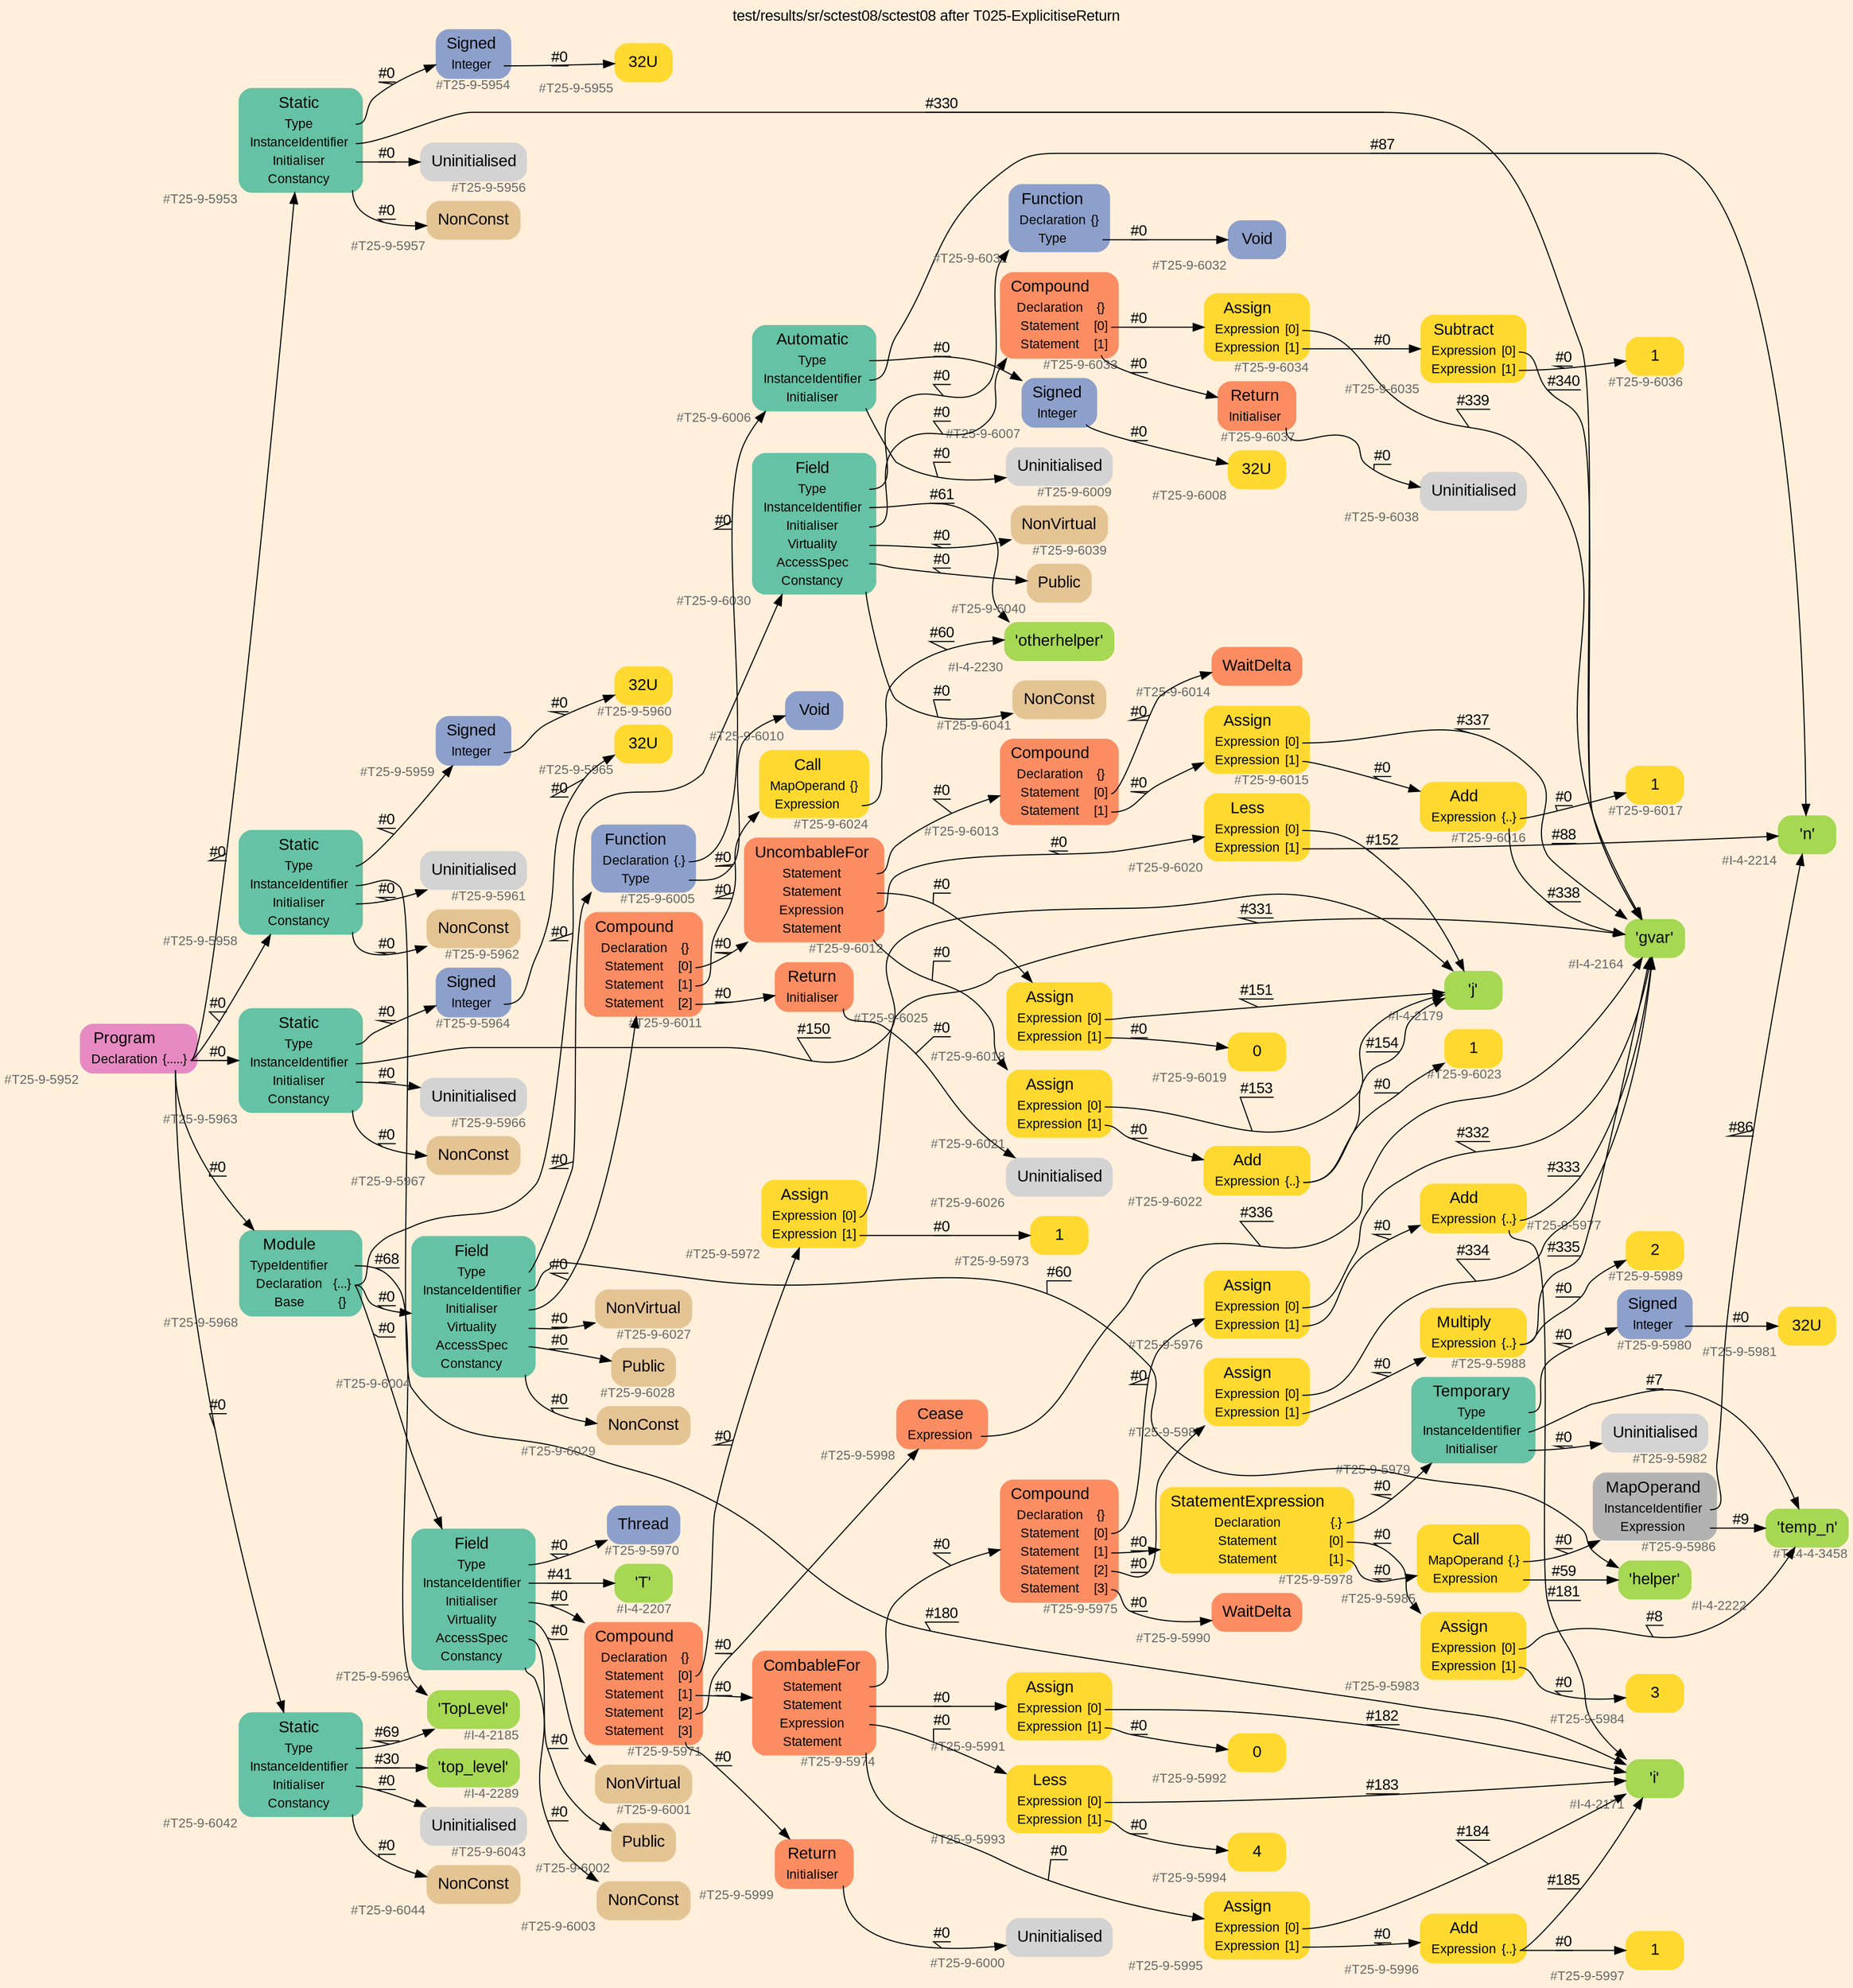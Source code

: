 digraph "test/results/sr/sctest08/sctest08 after T025-ExplicitiseReturn" {
label = "test/results/sr/sctest08/sctest08 after T025-ExplicitiseReturn"
labelloc = t
graph [
    rankdir = "LR"
    ranksep = 0.3
    bgcolor = antiquewhite1
    color = black
    fontcolor = black
    fontname = "Arial"
];
node [
    fontname = "Arial"
];
edge [
    fontname = "Arial"
];

// -------------------- node figure --------------------
// -------- block #T25-9-5952 ----------
"#T25-9-5952" [
    fillcolor = "/set28/4"
    xlabel = "#T25-9-5952"
    fontsize = "12"
    fontcolor = grey40
    shape = "plaintext"
    label = <<TABLE BORDER="0" CELLBORDER="0" CELLSPACING="0">
     <TR><TD><FONT COLOR="black" POINT-SIZE="15">Program</FONT></TD></TR>
     <TR><TD><FONT COLOR="black" POINT-SIZE="12">Declaration</FONT></TD><TD PORT="port0"><FONT COLOR="black" POINT-SIZE="12">{.....}</FONT></TD></TR>
    </TABLE>>
    style = "rounded,filled"
];

// -------- block #T25-9-5953 ----------
"#T25-9-5953" [
    fillcolor = "/set28/1"
    xlabel = "#T25-9-5953"
    fontsize = "12"
    fontcolor = grey40
    shape = "plaintext"
    label = <<TABLE BORDER="0" CELLBORDER="0" CELLSPACING="0">
     <TR><TD><FONT COLOR="black" POINT-SIZE="15">Static</FONT></TD></TR>
     <TR><TD><FONT COLOR="black" POINT-SIZE="12">Type</FONT></TD><TD PORT="port0"></TD></TR>
     <TR><TD><FONT COLOR="black" POINT-SIZE="12">InstanceIdentifier</FONT></TD><TD PORT="port1"></TD></TR>
     <TR><TD><FONT COLOR="black" POINT-SIZE="12">Initialiser</FONT></TD><TD PORT="port2"></TD></TR>
     <TR><TD><FONT COLOR="black" POINT-SIZE="12">Constancy</FONT></TD><TD PORT="port3"></TD></TR>
    </TABLE>>
    style = "rounded,filled"
];

// -------- block #T25-9-5954 ----------
"#T25-9-5954" [
    fillcolor = "/set28/3"
    xlabel = "#T25-9-5954"
    fontsize = "12"
    fontcolor = grey40
    shape = "plaintext"
    label = <<TABLE BORDER="0" CELLBORDER="0" CELLSPACING="0">
     <TR><TD><FONT COLOR="black" POINT-SIZE="15">Signed</FONT></TD></TR>
     <TR><TD><FONT COLOR="black" POINT-SIZE="12">Integer</FONT></TD><TD PORT="port0"></TD></TR>
    </TABLE>>
    style = "rounded,filled"
];

// -------- block #T25-9-5955 ----------
"#T25-9-5955" [
    fillcolor = "/set28/6"
    xlabel = "#T25-9-5955"
    fontsize = "12"
    fontcolor = grey40
    shape = "plaintext"
    label = <<TABLE BORDER="0" CELLBORDER="0" CELLSPACING="0">
     <TR><TD><FONT COLOR="black" POINT-SIZE="15">32U</FONT></TD></TR>
    </TABLE>>
    style = "rounded,filled"
];

// -------- block #I-4-2164 ----------
"#I-4-2164" [
    fillcolor = "/set28/5"
    xlabel = "#I-4-2164"
    fontsize = "12"
    fontcolor = grey40
    shape = "plaintext"
    label = <<TABLE BORDER="0" CELLBORDER="0" CELLSPACING="0">
     <TR><TD><FONT COLOR="black" POINT-SIZE="15">'gvar'</FONT></TD></TR>
    </TABLE>>
    style = "rounded,filled"
];

// -------- block #T25-9-5956 ----------
"#T25-9-5956" [
    xlabel = "#T25-9-5956"
    fontsize = "12"
    fontcolor = grey40
    shape = "plaintext"
    label = <<TABLE BORDER="0" CELLBORDER="0" CELLSPACING="0">
     <TR><TD><FONT COLOR="black" POINT-SIZE="15">Uninitialised</FONT></TD></TR>
    </TABLE>>
    style = "rounded,filled"
];

// -------- block #T25-9-5957 ----------
"#T25-9-5957" [
    fillcolor = "/set28/7"
    xlabel = "#T25-9-5957"
    fontsize = "12"
    fontcolor = grey40
    shape = "plaintext"
    label = <<TABLE BORDER="0" CELLBORDER="0" CELLSPACING="0">
     <TR><TD><FONT COLOR="black" POINT-SIZE="15">NonConst</FONT></TD></TR>
    </TABLE>>
    style = "rounded,filled"
];

// -------- block #T25-9-5958 ----------
"#T25-9-5958" [
    fillcolor = "/set28/1"
    xlabel = "#T25-9-5958"
    fontsize = "12"
    fontcolor = grey40
    shape = "plaintext"
    label = <<TABLE BORDER="0" CELLBORDER="0" CELLSPACING="0">
     <TR><TD><FONT COLOR="black" POINT-SIZE="15">Static</FONT></TD></TR>
     <TR><TD><FONT COLOR="black" POINT-SIZE="12">Type</FONT></TD><TD PORT="port0"></TD></TR>
     <TR><TD><FONT COLOR="black" POINT-SIZE="12">InstanceIdentifier</FONT></TD><TD PORT="port1"></TD></TR>
     <TR><TD><FONT COLOR="black" POINT-SIZE="12">Initialiser</FONT></TD><TD PORT="port2"></TD></TR>
     <TR><TD><FONT COLOR="black" POINT-SIZE="12">Constancy</FONT></TD><TD PORT="port3"></TD></TR>
    </TABLE>>
    style = "rounded,filled"
];

// -------- block #T25-9-5959 ----------
"#T25-9-5959" [
    fillcolor = "/set28/3"
    xlabel = "#T25-9-5959"
    fontsize = "12"
    fontcolor = grey40
    shape = "plaintext"
    label = <<TABLE BORDER="0" CELLBORDER="0" CELLSPACING="0">
     <TR><TD><FONT COLOR="black" POINT-SIZE="15">Signed</FONT></TD></TR>
     <TR><TD><FONT COLOR="black" POINT-SIZE="12">Integer</FONT></TD><TD PORT="port0"></TD></TR>
    </TABLE>>
    style = "rounded,filled"
];

// -------- block #T25-9-5960 ----------
"#T25-9-5960" [
    fillcolor = "/set28/6"
    xlabel = "#T25-9-5960"
    fontsize = "12"
    fontcolor = grey40
    shape = "plaintext"
    label = <<TABLE BORDER="0" CELLBORDER="0" CELLSPACING="0">
     <TR><TD><FONT COLOR="black" POINT-SIZE="15">32U</FONT></TD></TR>
    </TABLE>>
    style = "rounded,filled"
];

// -------- block #I-4-2171 ----------
"#I-4-2171" [
    fillcolor = "/set28/5"
    xlabel = "#I-4-2171"
    fontsize = "12"
    fontcolor = grey40
    shape = "plaintext"
    label = <<TABLE BORDER="0" CELLBORDER="0" CELLSPACING="0">
     <TR><TD><FONT COLOR="black" POINT-SIZE="15">'i'</FONT></TD></TR>
    </TABLE>>
    style = "rounded,filled"
];

// -------- block #T25-9-5961 ----------
"#T25-9-5961" [
    xlabel = "#T25-9-5961"
    fontsize = "12"
    fontcolor = grey40
    shape = "plaintext"
    label = <<TABLE BORDER="0" CELLBORDER="0" CELLSPACING="0">
     <TR><TD><FONT COLOR="black" POINT-SIZE="15">Uninitialised</FONT></TD></TR>
    </TABLE>>
    style = "rounded,filled"
];

// -------- block #T25-9-5962 ----------
"#T25-9-5962" [
    fillcolor = "/set28/7"
    xlabel = "#T25-9-5962"
    fontsize = "12"
    fontcolor = grey40
    shape = "plaintext"
    label = <<TABLE BORDER="0" CELLBORDER="0" CELLSPACING="0">
     <TR><TD><FONT COLOR="black" POINT-SIZE="15">NonConst</FONT></TD></TR>
    </TABLE>>
    style = "rounded,filled"
];

// -------- block #T25-9-5963 ----------
"#T25-9-5963" [
    fillcolor = "/set28/1"
    xlabel = "#T25-9-5963"
    fontsize = "12"
    fontcolor = grey40
    shape = "plaintext"
    label = <<TABLE BORDER="0" CELLBORDER="0" CELLSPACING="0">
     <TR><TD><FONT COLOR="black" POINT-SIZE="15">Static</FONT></TD></TR>
     <TR><TD><FONT COLOR="black" POINT-SIZE="12">Type</FONT></TD><TD PORT="port0"></TD></TR>
     <TR><TD><FONT COLOR="black" POINT-SIZE="12">InstanceIdentifier</FONT></TD><TD PORT="port1"></TD></TR>
     <TR><TD><FONT COLOR="black" POINT-SIZE="12">Initialiser</FONT></TD><TD PORT="port2"></TD></TR>
     <TR><TD><FONT COLOR="black" POINT-SIZE="12">Constancy</FONT></TD><TD PORT="port3"></TD></TR>
    </TABLE>>
    style = "rounded,filled"
];

// -------- block #T25-9-5964 ----------
"#T25-9-5964" [
    fillcolor = "/set28/3"
    xlabel = "#T25-9-5964"
    fontsize = "12"
    fontcolor = grey40
    shape = "plaintext"
    label = <<TABLE BORDER="0" CELLBORDER="0" CELLSPACING="0">
     <TR><TD><FONT COLOR="black" POINT-SIZE="15">Signed</FONT></TD></TR>
     <TR><TD><FONT COLOR="black" POINT-SIZE="12">Integer</FONT></TD><TD PORT="port0"></TD></TR>
    </TABLE>>
    style = "rounded,filled"
];

// -------- block #T25-9-5965 ----------
"#T25-9-5965" [
    fillcolor = "/set28/6"
    xlabel = "#T25-9-5965"
    fontsize = "12"
    fontcolor = grey40
    shape = "plaintext"
    label = <<TABLE BORDER="0" CELLBORDER="0" CELLSPACING="0">
     <TR><TD><FONT COLOR="black" POINT-SIZE="15">32U</FONT></TD></TR>
    </TABLE>>
    style = "rounded,filled"
];

// -------- block #I-4-2179 ----------
"#I-4-2179" [
    fillcolor = "/set28/5"
    xlabel = "#I-4-2179"
    fontsize = "12"
    fontcolor = grey40
    shape = "plaintext"
    label = <<TABLE BORDER="0" CELLBORDER="0" CELLSPACING="0">
     <TR><TD><FONT COLOR="black" POINT-SIZE="15">'j'</FONT></TD></TR>
    </TABLE>>
    style = "rounded,filled"
];

// -------- block #T25-9-5966 ----------
"#T25-9-5966" [
    xlabel = "#T25-9-5966"
    fontsize = "12"
    fontcolor = grey40
    shape = "plaintext"
    label = <<TABLE BORDER="0" CELLBORDER="0" CELLSPACING="0">
     <TR><TD><FONT COLOR="black" POINT-SIZE="15">Uninitialised</FONT></TD></TR>
    </TABLE>>
    style = "rounded,filled"
];

// -------- block #T25-9-5967 ----------
"#T25-9-5967" [
    fillcolor = "/set28/7"
    xlabel = "#T25-9-5967"
    fontsize = "12"
    fontcolor = grey40
    shape = "plaintext"
    label = <<TABLE BORDER="0" CELLBORDER="0" CELLSPACING="0">
     <TR><TD><FONT COLOR="black" POINT-SIZE="15">NonConst</FONT></TD></TR>
    </TABLE>>
    style = "rounded,filled"
];

// -------- block #T25-9-5968 ----------
"#T25-9-5968" [
    fillcolor = "/set28/1"
    xlabel = "#T25-9-5968"
    fontsize = "12"
    fontcolor = grey40
    shape = "plaintext"
    label = <<TABLE BORDER="0" CELLBORDER="0" CELLSPACING="0">
     <TR><TD><FONT COLOR="black" POINT-SIZE="15">Module</FONT></TD></TR>
     <TR><TD><FONT COLOR="black" POINT-SIZE="12">TypeIdentifier</FONT></TD><TD PORT="port0"></TD></TR>
     <TR><TD><FONT COLOR="black" POINT-SIZE="12">Declaration</FONT></TD><TD PORT="port1"><FONT COLOR="black" POINT-SIZE="12">{...}</FONT></TD></TR>
     <TR><TD><FONT COLOR="black" POINT-SIZE="12">Base</FONT></TD><TD PORT="port2"><FONT COLOR="black" POINT-SIZE="12">{}</FONT></TD></TR>
    </TABLE>>
    style = "rounded,filled"
];

// -------- block #I-4-2185 ----------
"#I-4-2185" [
    fillcolor = "/set28/5"
    xlabel = "#I-4-2185"
    fontsize = "12"
    fontcolor = grey40
    shape = "plaintext"
    label = <<TABLE BORDER="0" CELLBORDER="0" CELLSPACING="0">
     <TR><TD><FONT COLOR="black" POINT-SIZE="15">'TopLevel'</FONT></TD></TR>
    </TABLE>>
    style = "rounded,filled"
];

// -------- block #T25-9-5969 ----------
"#T25-9-5969" [
    fillcolor = "/set28/1"
    xlabel = "#T25-9-5969"
    fontsize = "12"
    fontcolor = grey40
    shape = "plaintext"
    label = <<TABLE BORDER="0" CELLBORDER="0" CELLSPACING="0">
     <TR><TD><FONT COLOR="black" POINT-SIZE="15">Field</FONT></TD></TR>
     <TR><TD><FONT COLOR="black" POINT-SIZE="12">Type</FONT></TD><TD PORT="port0"></TD></TR>
     <TR><TD><FONT COLOR="black" POINT-SIZE="12">InstanceIdentifier</FONT></TD><TD PORT="port1"></TD></TR>
     <TR><TD><FONT COLOR="black" POINT-SIZE="12">Initialiser</FONT></TD><TD PORT="port2"></TD></TR>
     <TR><TD><FONT COLOR="black" POINT-SIZE="12">Virtuality</FONT></TD><TD PORT="port3"></TD></TR>
     <TR><TD><FONT COLOR="black" POINT-SIZE="12">AccessSpec</FONT></TD><TD PORT="port4"></TD></TR>
     <TR><TD><FONT COLOR="black" POINT-SIZE="12">Constancy</FONT></TD><TD PORT="port5"></TD></TR>
    </TABLE>>
    style = "rounded,filled"
];

// -------- block #T25-9-5970 ----------
"#T25-9-5970" [
    fillcolor = "/set28/3"
    xlabel = "#T25-9-5970"
    fontsize = "12"
    fontcolor = grey40
    shape = "plaintext"
    label = <<TABLE BORDER="0" CELLBORDER="0" CELLSPACING="0">
     <TR><TD><FONT COLOR="black" POINT-SIZE="15">Thread</FONT></TD></TR>
    </TABLE>>
    style = "rounded,filled"
];

// -------- block #I-4-2207 ----------
"#I-4-2207" [
    fillcolor = "/set28/5"
    xlabel = "#I-4-2207"
    fontsize = "12"
    fontcolor = grey40
    shape = "plaintext"
    label = <<TABLE BORDER="0" CELLBORDER="0" CELLSPACING="0">
     <TR><TD><FONT COLOR="black" POINT-SIZE="15">'T'</FONT></TD></TR>
    </TABLE>>
    style = "rounded,filled"
];

// -------- block #T25-9-5971 ----------
"#T25-9-5971" [
    fillcolor = "/set28/2"
    xlabel = "#T25-9-5971"
    fontsize = "12"
    fontcolor = grey40
    shape = "plaintext"
    label = <<TABLE BORDER="0" CELLBORDER="0" CELLSPACING="0">
     <TR><TD><FONT COLOR="black" POINT-SIZE="15">Compound</FONT></TD></TR>
     <TR><TD><FONT COLOR="black" POINT-SIZE="12">Declaration</FONT></TD><TD PORT="port0"><FONT COLOR="black" POINT-SIZE="12">{}</FONT></TD></TR>
     <TR><TD><FONT COLOR="black" POINT-SIZE="12">Statement</FONT></TD><TD PORT="port1"><FONT COLOR="black" POINT-SIZE="12">[0]</FONT></TD></TR>
     <TR><TD><FONT COLOR="black" POINT-SIZE="12">Statement</FONT></TD><TD PORT="port2"><FONT COLOR="black" POINT-SIZE="12">[1]</FONT></TD></TR>
     <TR><TD><FONT COLOR="black" POINT-SIZE="12">Statement</FONT></TD><TD PORT="port3"><FONT COLOR="black" POINT-SIZE="12">[2]</FONT></TD></TR>
     <TR><TD><FONT COLOR="black" POINT-SIZE="12">Statement</FONT></TD><TD PORT="port4"><FONT COLOR="black" POINT-SIZE="12">[3]</FONT></TD></TR>
    </TABLE>>
    style = "rounded,filled"
];

// -------- block #T25-9-5972 ----------
"#T25-9-5972" [
    fillcolor = "/set28/6"
    xlabel = "#T25-9-5972"
    fontsize = "12"
    fontcolor = grey40
    shape = "plaintext"
    label = <<TABLE BORDER="0" CELLBORDER="0" CELLSPACING="0">
     <TR><TD><FONT COLOR="black" POINT-SIZE="15">Assign</FONT></TD></TR>
     <TR><TD><FONT COLOR="black" POINT-SIZE="12">Expression</FONT></TD><TD PORT="port0"><FONT COLOR="black" POINT-SIZE="12">[0]</FONT></TD></TR>
     <TR><TD><FONT COLOR="black" POINT-SIZE="12">Expression</FONT></TD><TD PORT="port1"><FONT COLOR="black" POINT-SIZE="12">[1]</FONT></TD></TR>
    </TABLE>>
    style = "rounded,filled"
];

// -------- block #T25-9-5973 ----------
"#T25-9-5973" [
    fillcolor = "/set28/6"
    xlabel = "#T25-9-5973"
    fontsize = "12"
    fontcolor = grey40
    shape = "plaintext"
    label = <<TABLE BORDER="0" CELLBORDER="0" CELLSPACING="0">
     <TR><TD><FONT COLOR="black" POINT-SIZE="15">1</FONT></TD></TR>
    </TABLE>>
    style = "rounded,filled"
];

// -------- block #T25-9-5974 ----------
"#T25-9-5974" [
    fillcolor = "/set28/2"
    xlabel = "#T25-9-5974"
    fontsize = "12"
    fontcolor = grey40
    shape = "plaintext"
    label = <<TABLE BORDER="0" CELLBORDER="0" CELLSPACING="0">
     <TR><TD><FONT COLOR="black" POINT-SIZE="15">CombableFor</FONT></TD></TR>
     <TR><TD><FONT COLOR="black" POINT-SIZE="12">Statement</FONT></TD><TD PORT="port0"></TD></TR>
     <TR><TD><FONT COLOR="black" POINT-SIZE="12">Statement</FONT></TD><TD PORT="port1"></TD></TR>
     <TR><TD><FONT COLOR="black" POINT-SIZE="12">Expression</FONT></TD><TD PORT="port2"></TD></TR>
     <TR><TD><FONT COLOR="black" POINT-SIZE="12">Statement</FONT></TD><TD PORT="port3"></TD></TR>
    </TABLE>>
    style = "rounded,filled"
];

// -------- block #T25-9-5975 ----------
"#T25-9-5975" [
    fillcolor = "/set28/2"
    xlabel = "#T25-9-5975"
    fontsize = "12"
    fontcolor = grey40
    shape = "plaintext"
    label = <<TABLE BORDER="0" CELLBORDER="0" CELLSPACING="0">
     <TR><TD><FONT COLOR="black" POINT-SIZE="15">Compound</FONT></TD></TR>
     <TR><TD><FONT COLOR="black" POINT-SIZE="12">Declaration</FONT></TD><TD PORT="port0"><FONT COLOR="black" POINT-SIZE="12">{}</FONT></TD></TR>
     <TR><TD><FONT COLOR="black" POINT-SIZE="12">Statement</FONT></TD><TD PORT="port1"><FONT COLOR="black" POINT-SIZE="12">[0]</FONT></TD></TR>
     <TR><TD><FONT COLOR="black" POINT-SIZE="12">Statement</FONT></TD><TD PORT="port2"><FONT COLOR="black" POINT-SIZE="12">[1]</FONT></TD></TR>
     <TR><TD><FONT COLOR="black" POINT-SIZE="12">Statement</FONT></TD><TD PORT="port3"><FONT COLOR="black" POINT-SIZE="12">[2]</FONT></TD></TR>
     <TR><TD><FONT COLOR="black" POINT-SIZE="12">Statement</FONT></TD><TD PORT="port4"><FONT COLOR="black" POINT-SIZE="12">[3]</FONT></TD></TR>
    </TABLE>>
    style = "rounded,filled"
];

// -------- block #T25-9-5976 ----------
"#T25-9-5976" [
    fillcolor = "/set28/6"
    xlabel = "#T25-9-5976"
    fontsize = "12"
    fontcolor = grey40
    shape = "plaintext"
    label = <<TABLE BORDER="0" CELLBORDER="0" CELLSPACING="0">
     <TR><TD><FONT COLOR="black" POINT-SIZE="15">Assign</FONT></TD></TR>
     <TR><TD><FONT COLOR="black" POINT-SIZE="12">Expression</FONT></TD><TD PORT="port0"><FONT COLOR="black" POINT-SIZE="12">[0]</FONT></TD></TR>
     <TR><TD><FONT COLOR="black" POINT-SIZE="12">Expression</FONT></TD><TD PORT="port1"><FONT COLOR="black" POINT-SIZE="12">[1]</FONT></TD></TR>
    </TABLE>>
    style = "rounded,filled"
];

// -------- block #T25-9-5977 ----------
"#T25-9-5977" [
    fillcolor = "/set28/6"
    xlabel = "#T25-9-5977"
    fontsize = "12"
    fontcolor = grey40
    shape = "plaintext"
    label = <<TABLE BORDER="0" CELLBORDER="0" CELLSPACING="0">
     <TR><TD><FONT COLOR="black" POINT-SIZE="15">Add</FONT></TD></TR>
     <TR><TD><FONT COLOR="black" POINT-SIZE="12">Expression</FONT></TD><TD PORT="port0"><FONT COLOR="black" POINT-SIZE="12">{..}</FONT></TD></TR>
    </TABLE>>
    style = "rounded,filled"
];

// -------- block #T25-9-5978 ----------
"#T25-9-5978" [
    fillcolor = "/set28/6"
    xlabel = "#T25-9-5978"
    fontsize = "12"
    fontcolor = grey40
    shape = "plaintext"
    label = <<TABLE BORDER="0" CELLBORDER="0" CELLSPACING="0">
     <TR><TD><FONT COLOR="black" POINT-SIZE="15">StatementExpression</FONT></TD></TR>
     <TR><TD><FONT COLOR="black" POINT-SIZE="12">Declaration</FONT></TD><TD PORT="port0"><FONT COLOR="black" POINT-SIZE="12">{.}</FONT></TD></TR>
     <TR><TD><FONT COLOR="black" POINT-SIZE="12">Statement</FONT></TD><TD PORT="port1"><FONT COLOR="black" POINT-SIZE="12">[0]</FONT></TD></TR>
     <TR><TD><FONT COLOR="black" POINT-SIZE="12">Statement</FONT></TD><TD PORT="port2"><FONT COLOR="black" POINT-SIZE="12">[1]</FONT></TD></TR>
    </TABLE>>
    style = "rounded,filled"
];

// -------- block #T25-9-5979 ----------
"#T25-9-5979" [
    fillcolor = "/set28/1"
    xlabel = "#T25-9-5979"
    fontsize = "12"
    fontcolor = grey40
    shape = "plaintext"
    label = <<TABLE BORDER="0" CELLBORDER="0" CELLSPACING="0">
     <TR><TD><FONT COLOR="black" POINT-SIZE="15">Temporary</FONT></TD></TR>
     <TR><TD><FONT COLOR="black" POINT-SIZE="12">Type</FONT></TD><TD PORT="port0"></TD></TR>
     <TR><TD><FONT COLOR="black" POINT-SIZE="12">InstanceIdentifier</FONT></TD><TD PORT="port1"></TD></TR>
     <TR><TD><FONT COLOR="black" POINT-SIZE="12">Initialiser</FONT></TD><TD PORT="port2"></TD></TR>
    </TABLE>>
    style = "rounded,filled"
];

// -------- block #T25-9-5980 ----------
"#T25-9-5980" [
    fillcolor = "/set28/3"
    xlabel = "#T25-9-5980"
    fontsize = "12"
    fontcolor = grey40
    shape = "plaintext"
    label = <<TABLE BORDER="0" CELLBORDER="0" CELLSPACING="0">
     <TR><TD><FONT COLOR="black" POINT-SIZE="15">Signed</FONT></TD></TR>
     <TR><TD><FONT COLOR="black" POINT-SIZE="12">Integer</FONT></TD><TD PORT="port0"></TD></TR>
    </TABLE>>
    style = "rounded,filled"
];

// -------- block #T25-9-5981 ----------
"#T25-9-5981" [
    fillcolor = "/set28/6"
    xlabel = "#T25-9-5981"
    fontsize = "12"
    fontcolor = grey40
    shape = "plaintext"
    label = <<TABLE BORDER="0" CELLBORDER="0" CELLSPACING="0">
     <TR><TD><FONT COLOR="black" POINT-SIZE="15">32U</FONT></TD></TR>
    </TABLE>>
    style = "rounded,filled"
];

// -------- block #T24-4-3458 ----------
"#T24-4-3458" [
    fillcolor = "/set28/5"
    xlabel = "#T24-4-3458"
    fontsize = "12"
    fontcolor = grey40
    shape = "plaintext"
    label = <<TABLE BORDER="0" CELLBORDER="0" CELLSPACING="0">
     <TR><TD><FONT COLOR="black" POINT-SIZE="15">'temp_n'</FONT></TD></TR>
    </TABLE>>
    style = "rounded,filled"
];

// -------- block #T25-9-5982 ----------
"#T25-9-5982" [
    xlabel = "#T25-9-5982"
    fontsize = "12"
    fontcolor = grey40
    shape = "plaintext"
    label = <<TABLE BORDER="0" CELLBORDER="0" CELLSPACING="0">
     <TR><TD><FONT COLOR="black" POINT-SIZE="15">Uninitialised</FONT></TD></TR>
    </TABLE>>
    style = "rounded,filled"
];

// -------- block #T25-9-5983 ----------
"#T25-9-5983" [
    fillcolor = "/set28/6"
    xlabel = "#T25-9-5983"
    fontsize = "12"
    fontcolor = grey40
    shape = "plaintext"
    label = <<TABLE BORDER="0" CELLBORDER="0" CELLSPACING="0">
     <TR><TD><FONT COLOR="black" POINT-SIZE="15">Assign</FONT></TD></TR>
     <TR><TD><FONT COLOR="black" POINT-SIZE="12">Expression</FONT></TD><TD PORT="port0"><FONT COLOR="black" POINT-SIZE="12">[0]</FONT></TD></TR>
     <TR><TD><FONT COLOR="black" POINT-SIZE="12">Expression</FONT></TD><TD PORT="port1"><FONT COLOR="black" POINT-SIZE="12">[1]</FONT></TD></TR>
    </TABLE>>
    style = "rounded,filled"
];

// -------- block #T25-9-5984 ----------
"#T25-9-5984" [
    fillcolor = "/set28/6"
    xlabel = "#T25-9-5984"
    fontsize = "12"
    fontcolor = grey40
    shape = "plaintext"
    label = <<TABLE BORDER="0" CELLBORDER="0" CELLSPACING="0">
     <TR><TD><FONT COLOR="black" POINT-SIZE="15">3</FONT></TD></TR>
    </TABLE>>
    style = "rounded,filled"
];

// -------- block #T25-9-5985 ----------
"#T25-9-5985" [
    fillcolor = "/set28/6"
    xlabel = "#T25-9-5985"
    fontsize = "12"
    fontcolor = grey40
    shape = "plaintext"
    label = <<TABLE BORDER="0" CELLBORDER="0" CELLSPACING="0">
     <TR><TD><FONT COLOR="black" POINT-SIZE="15">Call</FONT></TD></TR>
     <TR><TD><FONT COLOR="black" POINT-SIZE="12">MapOperand</FONT></TD><TD PORT="port0"><FONT COLOR="black" POINT-SIZE="12">{.}</FONT></TD></TR>
     <TR><TD><FONT COLOR="black" POINT-SIZE="12">Expression</FONT></TD><TD PORT="port1"></TD></TR>
    </TABLE>>
    style = "rounded,filled"
];

// -------- block #T25-9-5986 ----------
"#T25-9-5986" [
    fillcolor = "/set28/8"
    xlabel = "#T25-9-5986"
    fontsize = "12"
    fontcolor = grey40
    shape = "plaintext"
    label = <<TABLE BORDER="0" CELLBORDER="0" CELLSPACING="0">
     <TR><TD><FONT COLOR="black" POINT-SIZE="15">MapOperand</FONT></TD></TR>
     <TR><TD><FONT COLOR="black" POINT-SIZE="12">InstanceIdentifier</FONT></TD><TD PORT="port0"></TD></TR>
     <TR><TD><FONT COLOR="black" POINT-SIZE="12">Expression</FONT></TD><TD PORT="port1"></TD></TR>
    </TABLE>>
    style = "rounded,filled"
];

// -------- block #I-4-2214 ----------
"#I-4-2214" [
    fillcolor = "/set28/5"
    xlabel = "#I-4-2214"
    fontsize = "12"
    fontcolor = grey40
    shape = "plaintext"
    label = <<TABLE BORDER="0" CELLBORDER="0" CELLSPACING="0">
     <TR><TD><FONT COLOR="black" POINT-SIZE="15">'n'</FONT></TD></TR>
    </TABLE>>
    style = "rounded,filled"
];

// -------- block #I-4-2222 ----------
"#I-4-2222" [
    fillcolor = "/set28/5"
    xlabel = "#I-4-2222"
    fontsize = "12"
    fontcolor = grey40
    shape = "plaintext"
    label = <<TABLE BORDER="0" CELLBORDER="0" CELLSPACING="0">
     <TR><TD><FONT COLOR="black" POINT-SIZE="15">'helper'</FONT></TD></TR>
    </TABLE>>
    style = "rounded,filled"
];

// -------- block #T25-9-5987 ----------
"#T25-9-5987" [
    fillcolor = "/set28/6"
    xlabel = "#T25-9-5987"
    fontsize = "12"
    fontcolor = grey40
    shape = "plaintext"
    label = <<TABLE BORDER="0" CELLBORDER="0" CELLSPACING="0">
     <TR><TD><FONT COLOR="black" POINT-SIZE="15">Assign</FONT></TD></TR>
     <TR><TD><FONT COLOR="black" POINT-SIZE="12">Expression</FONT></TD><TD PORT="port0"><FONT COLOR="black" POINT-SIZE="12">[0]</FONT></TD></TR>
     <TR><TD><FONT COLOR="black" POINT-SIZE="12">Expression</FONT></TD><TD PORT="port1"><FONT COLOR="black" POINT-SIZE="12">[1]</FONT></TD></TR>
    </TABLE>>
    style = "rounded,filled"
];

// -------- block #T25-9-5988 ----------
"#T25-9-5988" [
    fillcolor = "/set28/6"
    xlabel = "#T25-9-5988"
    fontsize = "12"
    fontcolor = grey40
    shape = "plaintext"
    label = <<TABLE BORDER="0" CELLBORDER="0" CELLSPACING="0">
     <TR><TD><FONT COLOR="black" POINT-SIZE="15">Multiply</FONT></TD></TR>
     <TR><TD><FONT COLOR="black" POINT-SIZE="12">Expression</FONT></TD><TD PORT="port0"><FONT COLOR="black" POINT-SIZE="12">{..}</FONT></TD></TR>
    </TABLE>>
    style = "rounded,filled"
];

// -------- block #T25-9-5989 ----------
"#T25-9-5989" [
    fillcolor = "/set28/6"
    xlabel = "#T25-9-5989"
    fontsize = "12"
    fontcolor = grey40
    shape = "plaintext"
    label = <<TABLE BORDER="0" CELLBORDER="0" CELLSPACING="0">
     <TR><TD><FONT COLOR="black" POINT-SIZE="15">2</FONT></TD></TR>
    </TABLE>>
    style = "rounded,filled"
];

// -------- block #T25-9-5990 ----------
"#T25-9-5990" [
    fillcolor = "/set28/2"
    xlabel = "#T25-9-5990"
    fontsize = "12"
    fontcolor = grey40
    shape = "plaintext"
    label = <<TABLE BORDER="0" CELLBORDER="0" CELLSPACING="0">
     <TR><TD><FONT COLOR="black" POINT-SIZE="15">WaitDelta</FONT></TD></TR>
    </TABLE>>
    style = "rounded,filled"
];

// -------- block #T25-9-5991 ----------
"#T25-9-5991" [
    fillcolor = "/set28/6"
    xlabel = "#T25-9-5991"
    fontsize = "12"
    fontcolor = grey40
    shape = "plaintext"
    label = <<TABLE BORDER="0" CELLBORDER="0" CELLSPACING="0">
     <TR><TD><FONT COLOR="black" POINT-SIZE="15">Assign</FONT></TD></TR>
     <TR><TD><FONT COLOR="black" POINT-SIZE="12">Expression</FONT></TD><TD PORT="port0"><FONT COLOR="black" POINT-SIZE="12">[0]</FONT></TD></TR>
     <TR><TD><FONT COLOR="black" POINT-SIZE="12">Expression</FONT></TD><TD PORT="port1"><FONT COLOR="black" POINT-SIZE="12">[1]</FONT></TD></TR>
    </TABLE>>
    style = "rounded,filled"
];

// -------- block #T25-9-5992 ----------
"#T25-9-5992" [
    fillcolor = "/set28/6"
    xlabel = "#T25-9-5992"
    fontsize = "12"
    fontcolor = grey40
    shape = "plaintext"
    label = <<TABLE BORDER="0" CELLBORDER="0" CELLSPACING="0">
     <TR><TD><FONT COLOR="black" POINT-SIZE="15">0</FONT></TD></TR>
    </TABLE>>
    style = "rounded,filled"
];

// -------- block #T25-9-5993 ----------
"#T25-9-5993" [
    fillcolor = "/set28/6"
    xlabel = "#T25-9-5993"
    fontsize = "12"
    fontcolor = grey40
    shape = "plaintext"
    label = <<TABLE BORDER="0" CELLBORDER="0" CELLSPACING="0">
     <TR><TD><FONT COLOR="black" POINT-SIZE="15">Less</FONT></TD></TR>
     <TR><TD><FONT COLOR="black" POINT-SIZE="12">Expression</FONT></TD><TD PORT="port0"><FONT COLOR="black" POINT-SIZE="12">[0]</FONT></TD></TR>
     <TR><TD><FONT COLOR="black" POINT-SIZE="12">Expression</FONT></TD><TD PORT="port1"><FONT COLOR="black" POINT-SIZE="12">[1]</FONT></TD></TR>
    </TABLE>>
    style = "rounded,filled"
];

// -------- block #T25-9-5994 ----------
"#T25-9-5994" [
    fillcolor = "/set28/6"
    xlabel = "#T25-9-5994"
    fontsize = "12"
    fontcolor = grey40
    shape = "plaintext"
    label = <<TABLE BORDER="0" CELLBORDER="0" CELLSPACING="0">
     <TR><TD><FONT COLOR="black" POINT-SIZE="15">4</FONT></TD></TR>
    </TABLE>>
    style = "rounded,filled"
];

// -------- block #T25-9-5995 ----------
"#T25-9-5995" [
    fillcolor = "/set28/6"
    xlabel = "#T25-9-5995"
    fontsize = "12"
    fontcolor = grey40
    shape = "plaintext"
    label = <<TABLE BORDER="0" CELLBORDER="0" CELLSPACING="0">
     <TR><TD><FONT COLOR="black" POINT-SIZE="15">Assign</FONT></TD></TR>
     <TR><TD><FONT COLOR="black" POINT-SIZE="12">Expression</FONT></TD><TD PORT="port0"><FONT COLOR="black" POINT-SIZE="12">[0]</FONT></TD></TR>
     <TR><TD><FONT COLOR="black" POINT-SIZE="12">Expression</FONT></TD><TD PORT="port1"><FONT COLOR="black" POINT-SIZE="12">[1]</FONT></TD></TR>
    </TABLE>>
    style = "rounded,filled"
];

// -------- block #T25-9-5996 ----------
"#T25-9-5996" [
    fillcolor = "/set28/6"
    xlabel = "#T25-9-5996"
    fontsize = "12"
    fontcolor = grey40
    shape = "plaintext"
    label = <<TABLE BORDER="0" CELLBORDER="0" CELLSPACING="0">
     <TR><TD><FONT COLOR="black" POINT-SIZE="15">Add</FONT></TD></TR>
     <TR><TD><FONT COLOR="black" POINT-SIZE="12">Expression</FONT></TD><TD PORT="port0"><FONT COLOR="black" POINT-SIZE="12">{..}</FONT></TD></TR>
    </TABLE>>
    style = "rounded,filled"
];

// -------- block #T25-9-5997 ----------
"#T25-9-5997" [
    fillcolor = "/set28/6"
    xlabel = "#T25-9-5997"
    fontsize = "12"
    fontcolor = grey40
    shape = "plaintext"
    label = <<TABLE BORDER="0" CELLBORDER="0" CELLSPACING="0">
     <TR><TD><FONT COLOR="black" POINT-SIZE="15">1</FONT></TD></TR>
    </TABLE>>
    style = "rounded,filled"
];

// -------- block #T25-9-5998 ----------
"#T25-9-5998" [
    fillcolor = "/set28/2"
    xlabel = "#T25-9-5998"
    fontsize = "12"
    fontcolor = grey40
    shape = "plaintext"
    label = <<TABLE BORDER="0" CELLBORDER="0" CELLSPACING="0">
     <TR><TD><FONT COLOR="black" POINT-SIZE="15">Cease</FONT></TD></TR>
     <TR><TD><FONT COLOR="black" POINT-SIZE="12">Expression</FONT></TD><TD PORT="port0"></TD></TR>
    </TABLE>>
    style = "rounded,filled"
];

// -------- block #T25-9-5999 ----------
"#T25-9-5999" [
    fillcolor = "/set28/2"
    xlabel = "#T25-9-5999"
    fontsize = "12"
    fontcolor = grey40
    shape = "plaintext"
    label = <<TABLE BORDER="0" CELLBORDER="0" CELLSPACING="0">
     <TR><TD><FONT COLOR="black" POINT-SIZE="15">Return</FONT></TD></TR>
     <TR><TD><FONT COLOR="black" POINT-SIZE="12">Initialiser</FONT></TD><TD PORT="port0"></TD></TR>
    </TABLE>>
    style = "rounded,filled"
];

// -------- block #T25-9-6000 ----------
"#T25-9-6000" [
    xlabel = "#T25-9-6000"
    fontsize = "12"
    fontcolor = grey40
    shape = "plaintext"
    label = <<TABLE BORDER="0" CELLBORDER="0" CELLSPACING="0">
     <TR><TD><FONT COLOR="black" POINT-SIZE="15">Uninitialised</FONT></TD></TR>
    </TABLE>>
    style = "rounded,filled"
];

// -------- block #T25-9-6001 ----------
"#T25-9-6001" [
    fillcolor = "/set28/7"
    xlabel = "#T25-9-6001"
    fontsize = "12"
    fontcolor = grey40
    shape = "plaintext"
    label = <<TABLE BORDER="0" CELLBORDER="0" CELLSPACING="0">
     <TR><TD><FONT COLOR="black" POINT-SIZE="15">NonVirtual</FONT></TD></TR>
    </TABLE>>
    style = "rounded,filled"
];

// -------- block #T25-9-6002 ----------
"#T25-9-6002" [
    fillcolor = "/set28/7"
    xlabel = "#T25-9-6002"
    fontsize = "12"
    fontcolor = grey40
    shape = "plaintext"
    label = <<TABLE BORDER="0" CELLBORDER="0" CELLSPACING="0">
     <TR><TD><FONT COLOR="black" POINT-SIZE="15">Public</FONT></TD></TR>
    </TABLE>>
    style = "rounded,filled"
];

// -------- block #T25-9-6003 ----------
"#T25-9-6003" [
    fillcolor = "/set28/7"
    xlabel = "#T25-9-6003"
    fontsize = "12"
    fontcolor = grey40
    shape = "plaintext"
    label = <<TABLE BORDER="0" CELLBORDER="0" CELLSPACING="0">
     <TR><TD><FONT COLOR="black" POINT-SIZE="15">NonConst</FONT></TD></TR>
    </TABLE>>
    style = "rounded,filled"
];

// -------- block #T25-9-6004 ----------
"#T25-9-6004" [
    fillcolor = "/set28/1"
    xlabel = "#T25-9-6004"
    fontsize = "12"
    fontcolor = grey40
    shape = "plaintext"
    label = <<TABLE BORDER="0" CELLBORDER="0" CELLSPACING="0">
     <TR><TD><FONT COLOR="black" POINT-SIZE="15">Field</FONT></TD></TR>
     <TR><TD><FONT COLOR="black" POINT-SIZE="12">Type</FONT></TD><TD PORT="port0"></TD></TR>
     <TR><TD><FONT COLOR="black" POINT-SIZE="12">InstanceIdentifier</FONT></TD><TD PORT="port1"></TD></TR>
     <TR><TD><FONT COLOR="black" POINT-SIZE="12">Initialiser</FONT></TD><TD PORT="port2"></TD></TR>
     <TR><TD><FONT COLOR="black" POINT-SIZE="12">Virtuality</FONT></TD><TD PORT="port3"></TD></TR>
     <TR><TD><FONT COLOR="black" POINT-SIZE="12">AccessSpec</FONT></TD><TD PORT="port4"></TD></TR>
     <TR><TD><FONT COLOR="black" POINT-SIZE="12">Constancy</FONT></TD><TD PORT="port5"></TD></TR>
    </TABLE>>
    style = "rounded,filled"
];

// -------- block #T25-9-6005 ----------
"#T25-9-6005" [
    fillcolor = "/set28/3"
    xlabel = "#T25-9-6005"
    fontsize = "12"
    fontcolor = grey40
    shape = "plaintext"
    label = <<TABLE BORDER="0" CELLBORDER="0" CELLSPACING="0">
     <TR><TD><FONT COLOR="black" POINT-SIZE="15">Function</FONT></TD></TR>
     <TR><TD><FONT COLOR="black" POINT-SIZE="12">Declaration</FONT></TD><TD PORT="port0"><FONT COLOR="black" POINT-SIZE="12">{.}</FONT></TD></TR>
     <TR><TD><FONT COLOR="black" POINT-SIZE="12">Type</FONT></TD><TD PORT="port1"></TD></TR>
    </TABLE>>
    style = "rounded,filled"
];

// -------- block #T25-9-6006 ----------
"#T25-9-6006" [
    fillcolor = "/set28/1"
    xlabel = "#T25-9-6006"
    fontsize = "12"
    fontcolor = grey40
    shape = "plaintext"
    label = <<TABLE BORDER="0" CELLBORDER="0" CELLSPACING="0">
     <TR><TD><FONT COLOR="black" POINT-SIZE="15">Automatic</FONT></TD></TR>
     <TR><TD><FONT COLOR="black" POINT-SIZE="12">Type</FONT></TD><TD PORT="port0"></TD></TR>
     <TR><TD><FONT COLOR="black" POINT-SIZE="12">InstanceIdentifier</FONT></TD><TD PORT="port1"></TD></TR>
     <TR><TD><FONT COLOR="black" POINT-SIZE="12">Initialiser</FONT></TD><TD PORT="port2"></TD></TR>
    </TABLE>>
    style = "rounded,filled"
];

// -------- block #T25-9-6007 ----------
"#T25-9-6007" [
    fillcolor = "/set28/3"
    xlabel = "#T25-9-6007"
    fontsize = "12"
    fontcolor = grey40
    shape = "plaintext"
    label = <<TABLE BORDER="0" CELLBORDER="0" CELLSPACING="0">
     <TR><TD><FONT COLOR="black" POINT-SIZE="15">Signed</FONT></TD></TR>
     <TR><TD><FONT COLOR="black" POINT-SIZE="12">Integer</FONT></TD><TD PORT="port0"></TD></TR>
    </TABLE>>
    style = "rounded,filled"
];

// -------- block #T25-9-6008 ----------
"#T25-9-6008" [
    fillcolor = "/set28/6"
    xlabel = "#T25-9-6008"
    fontsize = "12"
    fontcolor = grey40
    shape = "plaintext"
    label = <<TABLE BORDER="0" CELLBORDER="0" CELLSPACING="0">
     <TR><TD><FONT COLOR="black" POINT-SIZE="15">32U</FONT></TD></TR>
    </TABLE>>
    style = "rounded,filled"
];

// -------- block #T25-9-6009 ----------
"#T25-9-6009" [
    xlabel = "#T25-9-6009"
    fontsize = "12"
    fontcolor = grey40
    shape = "plaintext"
    label = <<TABLE BORDER="0" CELLBORDER="0" CELLSPACING="0">
     <TR><TD><FONT COLOR="black" POINT-SIZE="15">Uninitialised</FONT></TD></TR>
    </TABLE>>
    style = "rounded,filled"
];

// -------- block #T25-9-6010 ----------
"#T25-9-6010" [
    fillcolor = "/set28/3"
    xlabel = "#T25-9-6010"
    fontsize = "12"
    fontcolor = grey40
    shape = "plaintext"
    label = <<TABLE BORDER="0" CELLBORDER="0" CELLSPACING="0">
     <TR><TD><FONT COLOR="black" POINT-SIZE="15">Void</FONT></TD></TR>
    </TABLE>>
    style = "rounded,filled"
];

// -------- block #T25-9-6011 ----------
"#T25-9-6011" [
    fillcolor = "/set28/2"
    xlabel = "#T25-9-6011"
    fontsize = "12"
    fontcolor = grey40
    shape = "plaintext"
    label = <<TABLE BORDER="0" CELLBORDER="0" CELLSPACING="0">
     <TR><TD><FONT COLOR="black" POINT-SIZE="15">Compound</FONT></TD></TR>
     <TR><TD><FONT COLOR="black" POINT-SIZE="12">Declaration</FONT></TD><TD PORT="port0"><FONT COLOR="black" POINT-SIZE="12">{}</FONT></TD></TR>
     <TR><TD><FONT COLOR="black" POINT-SIZE="12">Statement</FONT></TD><TD PORT="port1"><FONT COLOR="black" POINT-SIZE="12">[0]</FONT></TD></TR>
     <TR><TD><FONT COLOR="black" POINT-SIZE="12">Statement</FONT></TD><TD PORT="port2"><FONT COLOR="black" POINT-SIZE="12">[1]</FONT></TD></TR>
     <TR><TD><FONT COLOR="black" POINT-SIZE="12">Statement</FONT></TD><TD PORT="port3"><FONT COLOR="black" POINT-SIZE="12">[2]</FONT></TD></TR>
    </TABLE>>
    style = "rounded,filled"
];

// -------- block #T25-9-6012 ----------
"#T25-9-6012" [
    fillcolor = "/set28/2"
    xlabel = "#T25-9-6012"
    fontsize = "12"
    fontcolor = grey40
    shape = "plaintext"
    label = <<TABLE BORDER="0" CELLBORDER="0" CELLSPACING="0">
     <TR><TD><FONT COLOR="black" POINT-SIZE="15">UncombableFor</FONT></TD></TR>
     <TR><TD><FONT COLOR="black" POINT-SIZE="12">Statement</FONT></TD><TD PORT="port0"></TD></TR>
     <TR><TD><FONT COLOR="black" POINT-SIZE="12">Statement</FONT></TD><TD PORT="port1"></TD></TR>
     <TR><TD><FONT COLOR="black" POINT-SIZE="12">Expression</FONT></TD><TD PORT="port2"></TD></TR>
     <TR><TD><FONT COLOR="black" POINT-SIZE="12">Statement</FONT></TD><TD PORT="port3"></TD></TR>
    </TABLE>>
    style = "rounded,filled"
];

// -------- block #T25-9-6013 ----------
"#T25-9-6013" [
    fillcolor = "/set28/2"
    xlabel = "#T25-9-6013"
    fontsize = "12"
    fontcolor = grey40
    shape = "plaintext"
    label = <<TABLE BORDER="0" CELLBORDER="0" CELLSPACING="0">
     <TR><TD><FONT COLOR="black" POINT-SIZE="15">Compound</FONT></TD></TR>
     <TR><TD><FONT COLOR="black" POINT-SIZE="12">Declaration</FONT></TD><TD PORT="port0"><FONT COLOR="black" POINT-SIZE="12">{}</FONT></TD></TR>
     <TR><TD><FONT COLOR="black" POINT-SIZE="12">Statement</FONT></TD><TD PORT="port1"><FONT COLOR="black" POINT-SIZE="12">[0]</FONT></TD></TR>
     <TR><TD><FONT COLOR="black" POINT-SIZE="12">Statement</FONT></TD><TD PORT="port2"><FONT COLOR="black" POINT-SIZE="12">[1]</FONT></TD></TR>
    </TABLE>>
    style = "rounded,filled"
];

// -------- block #T25-9-6014 ----------
"#T25-9-6014" [
    fillcolor = "/set28/2"
    xlabel = "#T25-9-6014"
    fontsize = "12"
    fontcolor = grey40
    shape = "plaintext"
    label = <<TABLE BORDER="0" CELLBORDER="0" CELLSPACING="0">
     <TR><TD><FONT COLOR="black" POINT-SIZE="15">WaitDelta</FONT></TD></TR>
    </TABLE>>
    style = "rounded,filled"
];

// -------- block #T25-9-6015 ----------
"#T25-9-6015" [
    fillcolor = "/set28/6"
    xlabel = "#T25-9-6015"
    fontsize = "12"
    fontcolor = grey40
    shape = "plaintext"
    label = <<TABLE BORDER="0" CELLBORDER="0" CELLSPACING="0">
     <TR><TD><FONT COLOR="black" POINT-SIZE="15">Assign</FONT></TD></TR>
     <TR><TD><FONT COLOR="black" POINT-SIZE="12">Expression</FONT></TD><TD PORT="port0"><FONT COLOR="black" POINT-SIZE="12">[0]</FONT></TD></TR>
     <TR><TD><FONT COLOR="black" POINT-SIZE="12">Expression</FONT></TD><TD PORT="port1"><FONT COLOR="black" POINT-SIZE="12">[1]</FONT></TD></TR>
    </TABLE>>
    style = "rounded,filled"
];

// -------- block #T25-9-6016 ----------
"#T25-9-6016" [
    fillcolor = "/set28/6"
    xlabel = "#T25-9-6016"
    fontsize = "12"
    fontcolor = grey40
    shape = "plaintext"
    label = <<TABLE BORDER="0" CELLBORDER="0" CELLSPACING="0">
     <TR><TD><FONT COLOR="black" POINT-SIZE="15">Add</FONT></TD></TR>
     <TR><TD><FONT COLOR="black" POINT-SIZE="12">Expression</FONT></TD><TD PORT="port0"><FONT COLOR="black" POINT-SIZE="12">{..}</FONT></TD></TR>
    </TABLE>>
    style = "rounded,filled"
];

// -------- block #T25-9-6017 ----------
"#T25-9-6017" [
    fillcolor = "/set28/6"
    xlabel = "#T25-9-6017"
    fontsize = "12"
    fontcolor = grey40
    shape = "plaintext"
    label = <<TABLE BORDER="0" CELLBORDER="0" CELLSPACING="0">
     <TR><TD><FONT COLOR="black" POINT-SIZE="15">1</FONT></TD></TR>
    </TABLE>>
    style = "rounded,filled"
];

// -------- block #T25-9-6018 ----------
"#T25-9-6018" [
    fillcolor = "/set28/6"
    xlabel = "#T25-9-6018"
    fontsize = "12"
    fontcolor = grey40
    shape = "plaintext"
    label = <<TABLE BORDER="0" CELLBORDER="0" CELLSPACING="0">
     <TR><TD><FONT COLOR="black" POINT-SIZE="15">Assign</FONT></TD></TR>
     <TR><TD><FONT COLOR="black" POINT-SIZE="12">Expression</FONT></TD><TD PORT="port0"><FONT COLOR="black" POINT-SIZE="12">[0]</FONT></TD></TR>
     <TR><TD><FONT COLOR="black" POINT-SIZE="12">Expression</FONT></TD><TD PORT="port1"><FONT COLOR="black" POINT-SIZE="12">[1]</FONT></TD></TR>
    </TABLE>>
    style = "rounded,filled"
];

// -------- block #T25-9-6019 ----------
"#T25-9-6019" [
    fillcolor = "/set28/6"
    xlabel = "#T25-9-6019"
    fontsize = "12"
    fontcolor = grey40
    shape = "plaintext"
    label = <<TABLE BORDER="0" CELLBORDER="0" CELLSPACING="0">
     <TR><TD><FONT COLOR="black" POINT-SIZE="15">0</FONT></TD></TR>
    </TABLE>>
    style = "rounded,filled"
];

// -------- block #T25-9-6020 ----------
"#T25-9-6020" [
    fillcolor = "/set28/6"
    xlabel = "#T25-9-6020"
    fontsize = "12"
    fontcolor = grey40
    shape = "plaintext"
    label = <<TABLE BORDER="0" CELLBORDER="0" CELLSPACING="0">
     <TR><TD><FONT COLOR="black" POINT-SIZE="15">Less</FONT></TD></TR>
     <TR><TD><FONT COLOR="black" POINT-SIZE="12">Expression</FONT></TD><TD PORT="port0"><FONT COLOR="black" POINT-SIZE="12">[0]</FONT></TD></TR>
     <TR><TD><FONT COLOR="black" POINT-SIZE="12">Expression</FONT></TD><TD PORT="port1"><FONT COLOR="black" POINT-SIZE="12">[1]</FONT></TD></TR>
    </TABLE>>
    style = "rounded,filled"
];

// -------- block #T25-9-6021 ----------
"#T25-9-6021" [
    fillcolor = "/set28/6"
    xlabel = "#T25-9-6021"
    fontsize = "12"
    fontcolor = grey40
    shape = "plaintext"
    label = <<TABLE BORDER="0" CELLBORDER="0" CELLSPACING="0">
     <TR><TD><FONT COLOR="black" POINT-SIZE="15">Assign</FONT></TD></TR>
     <TR><TD><FONT COLOR="black" POINT-SIZE="12">Expression</FONT></TD><TD PORT="port0"><FONT COLOR="black" POINT-SIZE="12">[0]</FONT></TD></TR>
     <TR><TD><FONT COLOR="black" POINT-SIZE="12">Expression</FONT></TD><TD PORT="port1"><FONT COLOR="black" POINT-SIZE="12">[1]</FONT></TD></TR>
    </TABLE>>
    style = "rounded,filled"
];

// -------- block #T25-9-6022 ----------
"#T25-9-6022" [
    fillcolor = "/set28/6"
    xlabel = "#T25-9-6022"
    fontsize = "12"
    fontcolor = grey40
    shape = "plaintext"
    label = <<TABLE BORDER="0" CELLBORDER="0" CELLSPACING="0">
     <TR><TD><FONT COLOR="black" POINT-SIZE="15">Add</FONT></TD></TR>
     <TR><TD><FONT COLOR="black" POINT-SIZE="12">Expression</FONT></TD><TD PORT="port0"><FONT COLOR="black" POINT-SIZE="12">{..}</FONT></TD></TR>
    </TABLE>>
    style = "rounded,filled"
];

// -------- block #T25-9-6023 ----------
"#T25-9-6023" [
    fillcolor = "/set28/6"
    xlabel = "#T25-9-6023"
    fontsize = "12"
    fontcolor = grey40
    shape = "plaintext"
    label = <<TABLE BORDER="0" CELLBORDER="0" CELLSPACING="0">
     <TR><TD><FONT COLOR="black" POINT-SIZE="15">1</FONT></TD></TR>
    </TABLE>>
    style = "rounded,filled"
];

// -------- block #T25-9-6024 ----------
"#T25-9-6024" [
    fillcolor = "/set28/6"
    xlabel = "#T25-9-6024"
    fontsize = "12"
    fontcolor = grey40
    shape = "plaintext"
    label = <<TABLE BORDER="0" CELLBORDER="0" CELLSPACING="0">
     <TR><TD><FONT COLOR="black" POINT-SIZE="15">Call</FONT></TD></TR>
     <TR><TD><FONT COLOR="black" POINT-SIZE="12">MapOperand</FONT></TD><TD PORT="port0"><FONT COLOR="black" POINT-SIZE="12">{}</FONT></TD></TR>
     <TR><TD><FONT COLOR="black" POINT-SIZE="12">Expression</FONT></TD><TD PORT="port1"></TD></TR>
    </TABLE>>
    style = "rounded,filled"
];

// -------- block #I-4-2230 ----------
"#I-4-2230" [
    fillcolor = "/set28/5"
    xlabel = "#I-4-2230"
    fontsize = "12"
    fontcolor = grey40
    shape = "plaintext"
    label = <<TABLE BORDER="0" CELLBORDER="0" CELLSPACING="0">
     <TR><TD><FONT COLOR="black" POINT-SIZE="15">'otherhelper'</FONT></TD></TR>
    </TABLE>>
    style = "rounded,filled"
];

// -------- block #T25-9-6025 ----------
"#T25-9-6025" [
    fillcolor = "/set28/2"
    xlabel = "#T25-9-6025"
    fontsize = "12"
    fontcolor = grey40
    shape = "plaintext"
    label = <<TABLE BORDER="0" CELLBORDER="0" CELLSPACING="0">
     <TR><TD><FONT COLOR="black" POINT-SIZE="15">Return</FONT></TD></TR>
     <TR><TD><FONT COLOR="black" POINT-SIZE="12">Initialiser</FONT></TD><TD PORT="port0"></TD></TR>
    </TABLE>>
    style = "rounded,filled"
];

// -------- block #T25-9-6026 ----------
"#T25-9-6026" [
    xlabel = "#T25-9-6026"
    fontsize = "12"
    fontcolor = grey40
    shape = "plaintext"
    label = <<TABLE BORDER="0" CELLBORDER="0" CELLSPACING="0">
     <TR><TD><FONT COLOR="black" POINT-SIZE="15">Uninitialised</FONT></TD></TR>
    </TABLE>>
    style = "rounded,filled"
];

// -------- block #T25-9-6027 ----------
"#T25-9-6027" [
    fillcolor = "/set28/7"
    xlabel = "#T25-9-6027"
    fontsize = "12"
    fontcolor = grey40
    shape = "plaintext"
    label = <<TABLE BORDER="0" CELLBORDER="0" CELLSPACING="0">
     <TR><TD><FONT COLOR="black" POINT-SIZE="15">NonVirtual</FONT></TD></TR>
    </TABLE>>
    style = "rounded,filled"
];

// -------- block #T25-9-6028 ----------
"#T25-9-6028" [
    fillcolor = "/set28/7"
    xlabel = "#T25-9-6028"
    fontsize = "12"
    fontcolor = grey40
    shape = "plaintext"
    label = <<TABLE BORDER="0" CELLBORDER="0" CELLSPACING="0">
     <TR><TD><FONT COLOR="black" POINT-SIZE="15">Public</FONT></TD></TR>
    </TABLE>>
    style = "rounded,filled"
];

// -------- block #T25-9-6029 ----------
"#T25-9-6029" [
    fillcolor = "/set28/7"
    xlabel = "#T25-9-6029"
    fontsize = "12"
    fontcolor = grey40
    shape = "plaintext"
    label = <<TABLE BORDER="0" CELLBORDER="0" CELLSPACING="0">
     <TR><TD><FONT COLOR="black" POINT-SIZE="15">NonConst</FONT></TD></TR>
    </TABLE>>
    style = "rounded,filled"
];

// -------- block #T25-9-6030 ----------
"#T25-9-6030" [
    fillcolor = "/set28/1"
    xlabel = "#T25-9-6030"
    fontsize = "12"
    fontcolor = grey40
    shape = "plaintext"
    label = <<TABLE BORDER="0" CELLBORDER="0" CELLSPACING="0">
     <TR><TD><FONT COLOR="black" POINT-SIZE="15">Field</FONT></TD></TR>
     <TR><TD><FONT COLOR="black" POINT-SIZE="12">Type</FONT></TD><TD PORT="port0"></TD></TR>
     <TR><TD><FONT COLOR="black" POINT-SIZE="12">InstanceIdentifier</FONT></TD><TD PORT="port1"></TD></TR>
     <TR><TD><FONT COLOR="black" POINT-SIZE="12">Initialiser</FONT></TD><TD PORT="port2"></TD></TR>
     <TR><TD><FONT COLOR="black" POINT-SIZE="12">Virtuality</FONT></TD><TD PORT="port3"></TD></TR>
     <TR><TD><FONT COLOR="black" POINT-SIZE="12">AccessSpec</FONT></TD><TD PORT="port4"></TD></TR>
     <TR><TD><FONT COLOR="black" POINT-SIZE="12">Constancy</FONT></TD><TD PORT="port5"></TD></TR>
    </TABLE>>
    style = "rounded,filled"
];

// -------- block #T25-9-6031 ----------
"#T25-9-6031" [
    fillcolor = "/set28/3"
    xlabel = "#T25-9-6031"
    fontsize = "12"
    fontcolor = grey40
    shape = "plaintext"
    label = <<TABLE BORDER="0" CELLBORDER="0" CELLSPACING="0">
     <TR><TD><FONT COLOR="black" POINT-SIZE="15">Function</FONT></TD></TR>
     <TR><TD><FONT COLOR="black" POINT-SIZE="12">Declaration</FONT></TD><TD PORT="port0"><FONT COLOR="black" POINT-SIZE="12">{}</FONT></TD></TR>
     <TR><TD><FONT COLOR="black" POINT-SIZE="12">Type</FONT></TD><TD PORT="port1"></TD></TR>
    </TABLE>>
    style = "rounded,filled"
];

// -------- block #T25-9-6032 ----------
"#T25-9-6032" [
    fillcolor = "/set28/3"
    xlabel = "#T25-9-6032"
    fontsize = "12"
    fontcolor = grey40
    shape = "plaintext"
    label = <<TABLE BORDER="0" CELLBORDER="0" CELLSPACING="0">
     <TR><TD><FONT COLOR="black" POINT-SIZE="15">Void</FONT></TD></TR>
    </TABLE>>
    style = "rounded,filled"
];

// -------- block #T25-9-6033 ----------
"#T25-9-6033" [
    fillcolor = "/set28/2"
    xlabel = "#T25-9-6033"
    fontsize = "12"
    fontcolor = grey40
    shape = "plaintext"
    label = <<TABLE BORDER="0" CELLBORDER="0" CELLSPACING="0">
     <TR><TD><FONT COLOR="black" POINT-SIZE="15">Compound</FONT></TD></TR>
     <TR><TD><FONT COLOR="black" POINT-SIZE="12">Declaration</FONT></TD><TD PORT="port0"><FONT COLOR="black" POINT-SIZE="12">{}</FONT></TD></TR>
     <TR><TD><FONT COLOR="black" POINT-SIZE="12">Statement</FONT></TD><TD PORT="port1"><FONT COLOR="black" POINT-SIZE="12">[0]</FONT></TD></TR>
     <TR><TD><FONT COLOR="black" POINT-SIZE="12">Statement</FONT></TD><TD PORT="port2"><FONT COLOR="black" POINT-SIZE="12">[1]</FONT></TD></TR>
    </TABLE>>
    style = "rounded,filled"
];

// -------- block #T25-9-6034 ----------
"#T25-9-6034" [
    fillcolor = "/set28/6"
    xlabel = "#T25-9-6034"
    fontsize = "12"
    fontcolor = grey40
    shape = "plaintext"
    label = <<TABLE BORDER="0" CELLBORDER="0" CELLSPACING="0">
     <TR><TD><FONT COLOR="black" POINT-SIZE="15">Assign</FONT></TD></TR>
     <TR><TD><FONT COLOR="black" POINT-SIZE="12">Expression</FONT></TD><TD PORT="port0"><FONT COLOR="black" POINT-SIZE="12">[0]</FONT></TD></TR>
     <TR><TD><FONT COLOR="black" POINT-SIZE="12">Expression</FONT></TD><TD PORT="port1"><FONT COLOR="black" POINT-SIZE="12">[1]</FONT></TD></TR>
    </TABLE>>
    style = "rounded,filled"
];

// -------- block #T25-9-6035 ----------
"#T25-9-6035" [
    fillcolor = "/set28/6"
    xlabel = "#T25-9-6035"
    fontsize = "12"
    fontcolor = grey40
    shape = "plaintext"
    label = <<TABLE BORDER="0" CELLBORDER="0" CELLSPACING="0">
     <TR><TD><FONT COLOR="black" POINT-SIZE="15">Subtract</FONT></TD></TR>
     <TR><TD><FONT COLOR="black" POINT-SIZE="12">Expression</FONT></TD><TD PORT="port0"><FONT COLOR="black" POINT-SIZE="12">[0]</FONT></TD></TR>
     <TR><TD><FONT COLOR="black" POINT-SIZE="12">Expression</FONT></TD><TD PORT="port1"><FONT COLOR="black" POINT-SIZE="12">[1]</FONT></TD></TR>
    </TABLE>>
    style = "rounded,filled"
];

// -------- block #T25-9-6036 ----------
"#T25-9-6036" [
    fillcolor = "/set28/6"
    xlabel = "#T25-9-6036"
    fontsize = "12"
    fontcolor = grey40
    shape = "plaintext"
    label = <<TABLE BORDER="0" CELLBORDER="0" CELLSPACING="0">
     <TR><TD><FONT COLOR="black" POINT-SIZE="15">1</FONT></TD></TR>
    </TABLE>>
    style = "rounded,filled"
];

// -------- block #T25-9-6037 ----------
"#T25-9-6037" [
    fillcolor = "/set28/2"
    xlabel = "#T25-9-6037"
    fontsize = "12"
    fontcolor = grey40
    shape = "plaintext"
    label = <<TABLE BORDER="0" CELLBORDER="0" CELLSPACING="0">
     <TR><TD><FONT COLOR="black" POINT-SIZE="15">Return</FONT></TD></TR>
     <TR><TD><FONT COLOR="black" POINT-SIZE="12">Initialiser</FONT></TD><TD PORT="port0"></TD></TR>
    </TABLE>>
    style = "rounded,filled"
];

// -------- block #T25-9-6038 ----------
"#T25-9-6038" [
    xlabel = "#T25-9-6038"
    fontsize = "12"
    fontcolor = grey40
    shape = "plaintext"
    label = <<TABLE BORDER="0" CELLBORDER="0" CELLSPACING="0">
     <TR><TD><FONT COLOR="black" POINT-SIZE="15">Uninitialised</FONT></TD></TR>
    </TABLE>>
    style = "rounded,filled"
];

// -------- block #T25-9-6039 ----------
"#T25-9-6039" [
    fillcolor = "/set28/7"
    xlabel = "#T25-9-6039"
    fontsize = "12"
    fontcolor = grey40
    shape = "plaintext"
    label = <<TABLE BORDER="0" CELLBORDER="0" CELLSPACING="0">
     <TR><TD><FONT COLOR="black" POINT-SIZE="15">NonVirtual</FONT></TD></TR>
    </TABLE>>
    style = "rounded,filled"
];

// -------- block #T25-9-6040 ----------
"#T25-9-6040" [
    fillcolor = "/set28/7"
    xlabel = "#T25-9-6040"
    fontsize = "12"
    fontcolor = grey40
    shape = "plaintext"
    label = <<TABLE BORDER="0" CELLBORDER="0" CELLSPACING="0">
     <TR><TD><FONT COLOR="black" POINT-SIZE="15">Public</FONT></TD></TR>
    </TABLE>>
    style = "rounded,filled"
];

// -------- block #T25-9-6041 ----------
"#T25-9-6041" [
    fillcolor = "/set28/7"
    xlabel = "#T25-9-6041"
    fontsize = "12"
    fontcolor = grey40
    shape = "plaintext"
    label = <<TABLE BORDER="0" CELLBORDER="0" CELLSPACING="0">
     <TR><TD><FONT COLOR="black" POINT-SIZE="15">NonConst</FONT></TD></TR>
    </TABLE>>
    style = "rounded,filled"
];

// -------- block #T25-9-6042 ----------
"#T25-9-6042" [
    fillcolor = "/set28/1"
    xlabel = "#T25-9-6042"
    fontsize = "12"
    fontcolor = grey40
    shape = "plaintext"
    label = <<TABLE BORDER="0" CELLBORDER="0" CELLSPACING="0">
     <TR><TD><FONT COLOR="black" POINT-SIZE="15">Static</FONT></TD></TR>
     <TR><TD><FONT COLOR="black" POINT-SIZE="12">Type</FONT></TD><TD PORT="port0"></TD></TR>
     <TR><TD><FONT COLOR="black" POINT-SIZE="12">InstanceIdentifier</FONT></TD><TD PORT="port1"></TD></TR>
     <TR><TD><FONT COLOR="black" POINT-SIZE="12">Initialiser</FONT></TD><TD PORT="port2"></TD></TR>
     <TR><TD><FONT COLOR="black" POINT-SIZE="12">Constancy</FONT></TD><TD PORT="port3"></TD></TR>
    </TABLE>>
    style = "rounded,filled"
];

// -------- block #I-4-2289 ----------
"#I-4-2289" [
    fillcolor = "/set28/5"
    xlabel = "#I-4-2289"
    fontsize = "12"
    fontcolor = grey40
    shape = "plaintext"
    label = <<TABLE BORDER="0" CELLBORDER="0" CELLSPACING="0">
     <TR><TD><FONT COLOR="black" POINT-SIZE="15">'top_level'</FONT></TD></TR>
    </TABLE>>
    style = "rounded,filled"
];

// -------- block #T25-9-6043 ----------
"#T25-9-6043" [
    xlabel = "#T25-9-6043"
    fontsize = "12"
    fontcolor = grey40
    shape = "plaintext"
    label = <<TABLE BORDER="0" CELLBORDER="0" CELLSPACING="0">
     <TR><TD><FONT COLOR="black" POINT-SIZE="15">Uninitialised</FONT></TD></TR>
    </TABLE>>
    style = "rounded,filled"
];

// -------- block #T25-9-6044 ----------
"#T25-9-6044" [
    fillcolor = "/set28/7"
    xlabel = "#T25-9-6044"
    fontsize = "12"
    fontcolor = grey40
    shape = "plaintext"
    label = <<TABLE BORDER="0" CELLBORDER="0" CELLSPACING="0">
     <TR><TD><FONT COLOR="black" POINT-SIZE="15">NonConst</FONT></TD></TR>
    </TABLE>>
    style = "rounded,filled"
];

"#T25-9-5952":port0 -> "#T25-9-5953" [
    label = "#0"
    decorate = true
    color = black
    fontcolor = black
];

"#T25-9-5952":port0 -> "#T25-9-5958" [
    label = "#0"
    decorate = true
    color = black
    fontcolor = black
];

"#T25-9-5952":port0 -> "#T25-9-5963" [
    label = "#0"
    decorate = true
    color = black
    fontcolor = black
];

"#T25-9-5952":port0 -> "#T25-9-5968" [
    label = "#0"
    decorate = true
    color = black
    fontcolor = black
];

"#T25-9-5952":port0 -> "#T25-9-6042" [
    label = "#0"
    decorate = true
    color = black
    fontcolor = black
];

"#T25-9-5953":port0 -> "#T25-9-5954" [
    label = "#0"
    decorate = true
    color = black
    fontcolor = black
];

"#T25-9-5953":port1 -> "#I-4-2164" [
    label = "#330"
    decorate = true
    color = black
    fontcolor = black
];

"#T25-9-5953":port2 -> "#T25-9-5956" [
    label = "#0"
    decorate = true
    color = black
    fontcolor = black
];

"#T25-9-5953":port3 -> "#T25-9-5957" [
    label = "#0"
    decorate = true
    color = black
    fontcolor = black
];

"#T25-9-5954":port0 -> "#T25-9-5955" [
    label = "#0"
    decorate = true
    color = black
    fontcolor = black
];

"#T25-9-5958":port0 -> "#T25-9-5959" [
    label = "#0"
    decorate = true
    color = black
    fontcolor = black
];

"#T25-9-5958":port1 -> "#I-4-2171" [
    label = "#180"
    decorate = true
    color = black
    fontcolor = black
];

"#T25-9-5958":port2 -> "#T25-9-5961" [
    label = "#0"
    decorate = true
    color = black
    fontcolor = black
];

"#T25-9-5958":port3 -> "#T25-9-5962" [
    label = "#0"
    decorate = true
    color = black
    fontcolor = black
];

"#T25-9-5959":port0 -> "#T25-9-5960" [
    label = "#0"
    decorate = true
    color = black
    fontcolor = black
];

"#T25-9-5963":port0 -> "#T25-9-5964" [
    label = "#0"
    decorate = true
    color = black
    fontcolor = black
];

"#T25-9-5963":port1 -> "#I-4-2179" [
    label = "#150"
    decorate = true
    color = black
    fontcolor = black
];

"#T25-9-5963":port2 -> "#T25-9-5966" [
    label = "#0"
    decorate = true
    color = black
    fontcolor = black
];

"#T25-9-5963":port3 -> "#T25-9-5967" [
    label = "#0"
    decorate = true
    color = black
    fontcolor = black
];

"#T25-9-5964":port0 -> "#T25-9-5965" [
    label = "#0"
    decorate = true
    color = black
    fontcolor = black
];

"#T25-9-5968":port0 -> "#I-4-2185" [
    label = "#68"
    decorate = true
    color = black
    fontcolor = black
];

"#T25-9-5968":port1 -> "#T25-9-5969" [
    label = "#0"
    decorate = true
    color = black
    fontcolor = black
];

"#T25-9-5968":port1 -> "#T25-9-6004" [
    label = "#0"
    decorate = true
    color = black
    fontcolor = black
];

"#T25-9-5968":port1 -> "#T25-9-6030" [
    label = "#0"
    decorate = true
    color = black
    fontcolor = black
];

"#T25-9-5969":port0 -> "#T25-9-5970" [
    label = "#0"
    decorate = true
    color = black
    fontcolor = black
];

"#T25-9-5969":port1 -> "#I-4-2207" [
    label = "#41"
    decorate = true
    color = black
    fontcolor = black
];

"#T25-9-5969":port2 -> "#T25-9-5971" [
    label = "#0"
    decorate = true
    color = black
    fontcolor = black
];

"#T25-9-5969":port3 -> "#T25-9-6001" [
    label = "#0"
    decorate = true
    color = black
    fontcolor = black
];

"#T25-9-5969":port4 -> "#T25-9-6002" [
    label = "#0"
    decorate = true
    color = black
    fontcolor = black
];

"#T25-9-5969":port5 -> "#T25-9-6003" [
    label = "#0"
    decorate = true
    color = black
    fontcolor = black
];

"#T25-9-5971":port1 -> "#T25-9-5972" [
    label = "#0"
    decorate = true
    color = black
    fontcolor = black
];

"#T25-9-5971":port2 -> "#T25-9-5974" [
    label = "#0"
    decorate = true
    color = black
    fontcolor = black
];

"#T25-9-5971":port3 -> "#T25-9-5998" [
    label = "#0"
    decorate = true
    color = black
    fontcolor = black
];

"#T25-9-5971":port4 -> "#T25-9-5999" [
    label = "#0"
    decorate = true
    color = black
    fontcolor = black
];

"#T25-9-5972":port0 -> "#I-4-2164" [
    label = "#331"
    decorate = true
    color = black
    fontcolor = black
];

"#T25-9-5972":port1 -> "#T25-9-5973" [
    label = "#0"
    decorate = true
    color = black
    fontcolor = black
];

"#T25-9-5974":port0 -> "#T25-9-5975" [
    label = "#0"
    decorate = true
    color = black
    fontcolor = black
];

"#T25-9-5974":port1 -> "#T25-9-5991" [
    label = "#0"
    decorate = true
    color = black
    fontcolor = black
];

"#T25-9-5974":port2 -> "#T25-9-5993" [
    label = "#0"
    decorate = true
    color = black
    fontcolor = black
];

"#T25-9-5974":port3 -> "#T25-9-5995" [
    label = "#0"
    decorate = true
    color = black
    fontcolor = black
];

"#T25-9-5975":port1 -> "#T25-9-5976" [
    label = "#0"
    decorate = true
    color = black
    fontcolor = black
];

"#T25-9-5975":port2 -> "#T25-9-5978" [
    label = "#0"
    decorate = true
    color = black
    fontcolor = black
];

"#T25-9-5975":port3 -> "#T25-9-5987" [
    label = "#0"
    decorate = true
    color = black
    fontcolor = black
];

"#T25-9-5975":port4 -> "#T25-9-5990" [
    label = "#0"
    decorate = true
    color = black
    fontcolor = black
];

"#T25-9-5976":port0 -> "#I-4-2164" [
    label = "#332"
    decorate = true
    color = black
    fontcolor = black
];

"#T25-9-5976":port1 -> "#T25-9-5977" [
    label = "#0"
    decorate = true
    color = black
    fontcolor = black
];

"#T25-9-5977":port0 -> "#I-4-2164" [
    label = "#333"
    decorate = true
    color = black
    fontcolor = black
];

"#T25-9-5977":port0 -> "#I-4-2171" [
    label = "#181"
    decorate = true
    color = black
    fontcolor = black
];

"#T25-9-5978":port0 -> "#T25-9-5979" [
    label = "#0"
    decorate = true
    color = black
    fontcolor = black
];

"#T25-9-5978":port1 -> "#T25-9-5983" [
    label = "#0"
    decorate = true
    color = black
    fontcolor = black
];

"#T25-9-5978":port2 -> "#T25-9-5985" [
    label = "#0"
    decorate = true
    color = black
    fontcolor = black
];

"#T25-9-5979":port0 -> "#T25-9-5980" [
    label = "#0"
    decorate = true
    color = black
    fontcolor = black
];

"#T25-9-5979":port1 -> "#T24-4-3458" [
    label = "#7"
    decorate = true
    color = black
    fontcolor = black
];

"#T25-9-5979":port2 -> "#T25-9-5982" [
    label = "#0"
    decorate = true
    color = black
    fontcolor = black
];

"#T25-9-5980":port0 -> "#T25-9-5981" [
    label = "#0"
    decorate = true
    color = black
    fontcolor = black
];

"#T25-9-5983":port0 -> "#T24-4-3458" [
    label = "#8"
    decorate = true
    color = black
    fontcolor = black
];

"#T25-9-5983":port1 -> "#T25-9-5984" [
    label = "#0"
    decorate = true
    color = black
    fontcolor = black
];

"#T25-9-5985":port0 -> "#T25-9-5986" [
    label = "#0"
    decorate = true
    color = black
    fontcolor = black
];

"#T25-9-5985":port1 -> "#I-4-2222" [
    label = "#59"
    decorate = true
    color = black
    fontcolor = black
];

"#T25-9-5986":port0 -> "#I-4-2214" [
    label = "#86"
    decorate = true
    color = black
    fontcolor = black
];

"#T25-9-5986":port1 -> "#T24-4-3458" [
    label = "#9"
    decorate = true
    color = black
    fontcolor = black
];

"#T25-9-5987":port0 -> "#I-4-2164" [
    label = "#334"
    decorate = true
    color = black
    fontcolor = black
];

"#T25-9-5987":port1 -> "#T25-9-5988" [
    label = "#0"
    decorate = true
    color = black
    fontcolor = black
];

"#T25-9-5988":port0 -> "#I-4-2164" [
    label = "#335"
    decorate = true
    color = black
    fontcolor = black
];

"#T25-9-5988":port0 -> "#T25-9-5989" [
    label = "#0"
    decorate = true
    color = black
    fontcolor = black
];

"#T25-9-5991":port0 -> "#I-4-2171" [
    label = "#182"
    decorate = true
    color = black
    fontcolor = black
];

"#T25-9-5991":port1 -> "#T25-9-5992" [
    label = "#0"
    decorate = true
    color = black
    fontcolor = black
];

"#T25-9-5993":port0 -> "#I-4-2171" [
    label = "#183"
    decorate = true
    color = black
    fontcolor = black
];

"#T25-9-5993":port1 -> "#T25-9-5994" [
    label = "#0"
    decorate = true
    color = black
    fontcolor = black
];

"#T25-9-5995":port0 -> "#I-4-2171" [
    label = "#184"
    decorate = true
    color = black
    fontcolor = black
];

"#T25-9-5995":port1 -> "#T25-9-5996" [
    label = "#0"
    decorate = true
    color = black
    fontcolor = black
];

"#T25-9-5996":port0 -> "#I-4-2171" [
    label = "#185"
    decorate = true
    color = black
    fontcolor = black
];

"#T25-9-5996":port0 -> "#T25-9-5997" [
    label = "#0"
    decorate = true
    color = black
    fontcolor = black
];

"#T25-9-5998":port0 -> "#I-4-2164" [
    label = "#336"
    decorate = true
    color = black
    fontcolor = black
];

"#T25-9-5999":port0 -> "#T25-9-6000" [
    label = "#0"
    decorate = true
    color = black
    fontcolor = black
];

"#T25-9-6004":port0 -> "#T25-9-6005" [
    label = "#0"
    decorate = true
    color = black
    fontcolor = black
];

"#T25-9-6004":port1 -> "#I-4-2222" [
    label = "#60"
    decorate = true
    color = black
    fontcolor = black
];

"#T25-9-6004":port2 -> "#T25-9-6011" [
    label = "#0"
    decorate = true
    color = black
    fontcolor = black
];

"#T25-9-6004":port3 -> "#T25-9-6027" [
    label = "#0"
    decorate = true
    color = black
    fontcolor = black
];

"#T25-9-6004":port4 -> "#T25-9-6028" [
    label = "#0"
    decorate = true
    color = black
    fontcolor = black
];

"#T25-9-6004":port5 -> "#T25-9-6029" [
    label = "#0"
    decorate = true
    color = black
    fontcolor = black
];

"#T25-9-6005":port0 -> "#T25-9-6006" [
    label = "#0"
    decorate = true
    color = black
    fontcolor = black
];

"#T25-9-6005":port1 -> "#T25-9-6010" [
    label = "#0"
    decorate = true
    color = black
    fontcolor = black
];

"#T25-9-6006":port0 -> "#T25-9-6007" [
    label = "#0"
    decorate = true
    color = black
    fontcolor = black
];

"#T25-9-6006":port1 -> "#I-4-2214" [
    label = "#87"
    decorate = true
    color = black
    fontcolor = black
];

"#T25-9-6006":port2 -> "#T25-9-6009" [
    label = "#0"
    decorate = true
    color = black
    fontcolor = black
];

"#T25-9-6007":port0 -> "#T25-9-6008" [
    label = "#0"
    decorate = true
    color = black
    fontcolor = black
];

"#T25-9-6011":port1 -> "#T25-9-6012" [
    label = "#0"
    decorate = true
    color = black
    fontcolor = black
];

"#T25-9-6011":port2 -> "#T25-9-6024" [
    label = "#0"
    decorate = true
    color = black
    fontcolor = black
];

"#T25-9-6011":port3 -> "#T25-9-6025" [
    label = "#0"
    decorate = true
    color = black
    fontcolor = black
];

"#T25-9-6012":port0 -> "#T25-9-6013" [
    label = "#0"
    decorate = true
    color = black
    fontcolor = black
];

"#T25-9-6012":port1 -> "#T25-9-6018" [
    label = "#0"
    decorate = true
    color = black
    fontcolor = black
];

"#T25-9-6012":port2 -> "#T25-9-6020" [
    label = "#0"
    decorate = true
    color = black
    fontcolor = black
];

"#T25-9-6012":port3 -> "#T25-9-6021" [
    label = "#0"
    decorate = true
    color = black
    fontcolor = black
];

"#T25-9-6013":port1 -> "#T25-9-6014" [
    label = "#0"
    decorate = true
    color = black
    fontcolor = black
];

"#T25-9-6013":port2 -> "#T25-9-6015" [
    label = "#0"
    decorate = true
    color = black
    fontcolor = black
];

"#T25-9-6015":port0 -> "#I-4-2164" [
    label = "#337"
    decorate = true
    color = black
    fontcolor = black
];

"#T25-9-6015":port1 -> "#T25-9-6016" [
    label = "#0"
    decorate = true
    color = black
    fontcolor = black
];

"#T25-9-6016":port0 -> "#I-4-2164" [
    label = "#338"
    decorate = true
    color = black
    fontcolor = black
];

"#T25-9-6016":port0 -> "#T25-9-6017" [
    label = "#0"
    decorate = true
    color = black
    fontcolor = black
];

"#T25-9-6018":port0 -> "#I-4-2179" [
    label = "#151"
    decorate = true
    color = black
    fontcolor = black
];

"#T25-9-6018":port1 -> "#T25-9-6019" [
    label = "#0"
    decorate = true
    color = black
    fontcolor = black
];

"#T25-9-6020":port0 -> "#I-4-2179" [
    label = "#152"
    decorate = true
    color = black
    fontcolor = black
];

"#T25-9-6020":port1 -> "#I-4-2214" [
    label = "#88"
    decorate = true
    color = black
    fontcolor = black
];

"#T25-9-6021":port0 -> "#I-4-2179" [
    label = "#153"
    decorate = true
    color = black
    fontcolor = black
];

"#T25-9-6021":port1 -> "#T25-9-6022" [
    label = "#0"
    decorate = true
    color = black
    fontcolor = black
];

"#T25-9-6022":port0 -> "#I-4-2179" [
    label = "#154"
    decorate = true
    color = black
    fontcolor = black
];

"#T25-9-6022":port0 -> "#T25-9-6023" [
    label = "#0"
    decorate = true
    color = black
    fontcolor = black
];

"#T25-9-6024":port1 -> "#I-4-2230" [
    label = "#60"
    decorate = true
    color = black
    fontcolor = black
];

"#T25-9-6025":port0 -> "#T25-9-6026" [
    label = "#0"
    decorate = true
    color = black
    fontcolor = black
];

"#T25-9-6030":port0 -> "#T25-9-6031" [
    label = "#0"
    decorate = true
    color = black
    fontcolor = black
];

"#T25-9-6030":port1 -> "#I-4-2230" [
    label = "#61"
    decorate = true
    color = black
    fontcolor = black
];

"#T25-9-6030":port2 -> "#T25-9-6033" [
    label = "#0"
    decorate = true
    color = black
    fontcolor = black
];

"#T25-9-6030":port3 -> "#T25-9-6039" [
    label = "#0"
    decorate = true
    color = black
    fontcolor = black
];

"#T25-9-6030":port4 -> "#T25-9-6040" [
    label = "#0"
    decorate = true
    color = black
    fontcolor = black
];

"#T25-9-6030":port5 -> "#T25-9-6041" [
    label = "#0"
    decorate = true
    color = black
    fontcolor = black
];

"#T25-9-6031":port1 -> "#T25-9-6032" [
    label = "#0"
    decorate = true
    color = black
    fontcolor = black
];

"#T25-9-6033":port1 -> "#T25-9-6034" [
    label = "#0"
    decorate = true
    color = black
    fontcolor = black
];

"#T25-9-6033":port2 -> "#T25-9-6037" [
    label = "#0"
    decorate = true
    color = black
    fontcolor = black
];

"#T25-9-6034":port0 -> "#I-4-2164" [
    label = "#339"
    decorate = true
    color = black
    fontcolor = black
];

"#T25-9-6034":port1 -> "#T25-9-6035" [
    label = "#0"
    decorate = true
    color = black
    fontcolor = black
];

"#T25-9-6035":port0 -> "#I-4-2164" [
    label = "#340"
    decorate = true
    color = black
    fontcolor = black
];

"#T25-9-6035":port1 -> "#T25-9-6036" [
    label = "#0"
    decorate = true
    color = black
    fontcolor = black
];

"#T25-9-6037":port0 -> "#T25-9-6038" [
    label = "#0"
    decorate = true
    color = black
    fontcolor = black
];

"#T25-9-6042":port0 -> "#I-4-2185" [
    label = "#69"
    decorate = true
    color = black
    fontcolor = black
];

"#T25-9-6042":port1 -> "#I-4-2289" [
    label = "#30"
    decorate = true
    color = black
    fontcolor = black
];

"#T25-9-6042":port2 -> "#T25-9-6043" [
    label = "#0"
    decorate = true
    color = black
    fontcolor = black
];

"#T25-9-6042":port3 -> "#T25-9-6044" [
    label = "#0"
    decorate = true
    color = black
    fontcolor = black
];


}
